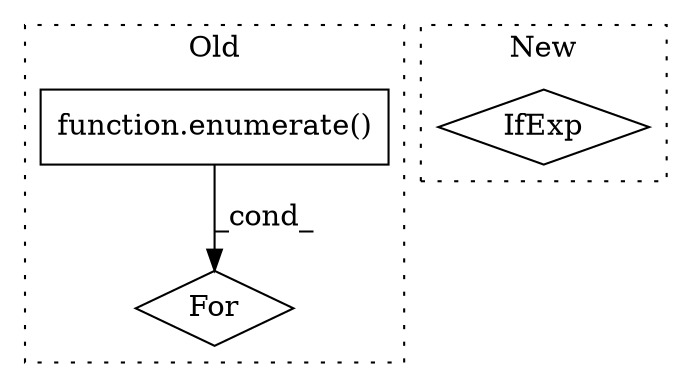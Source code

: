 digraph G {
subgraph cluster0 {
1 [label="For" a="107" s="41835,41865" l="4,15" shape="diamond"];
3 [label="function.enumerate()" a="75" s="41851,41864" l="10,1" shape="box"];
label = "Old";
style="dotted";
}
subgraph cluster1 {
2 [label="IfExp" a="51" s="40995,41004" l="4,6" shape="diamond"];
label = "New";
style="dotted";
}
3 -> 1 [label="_cond_"];
}